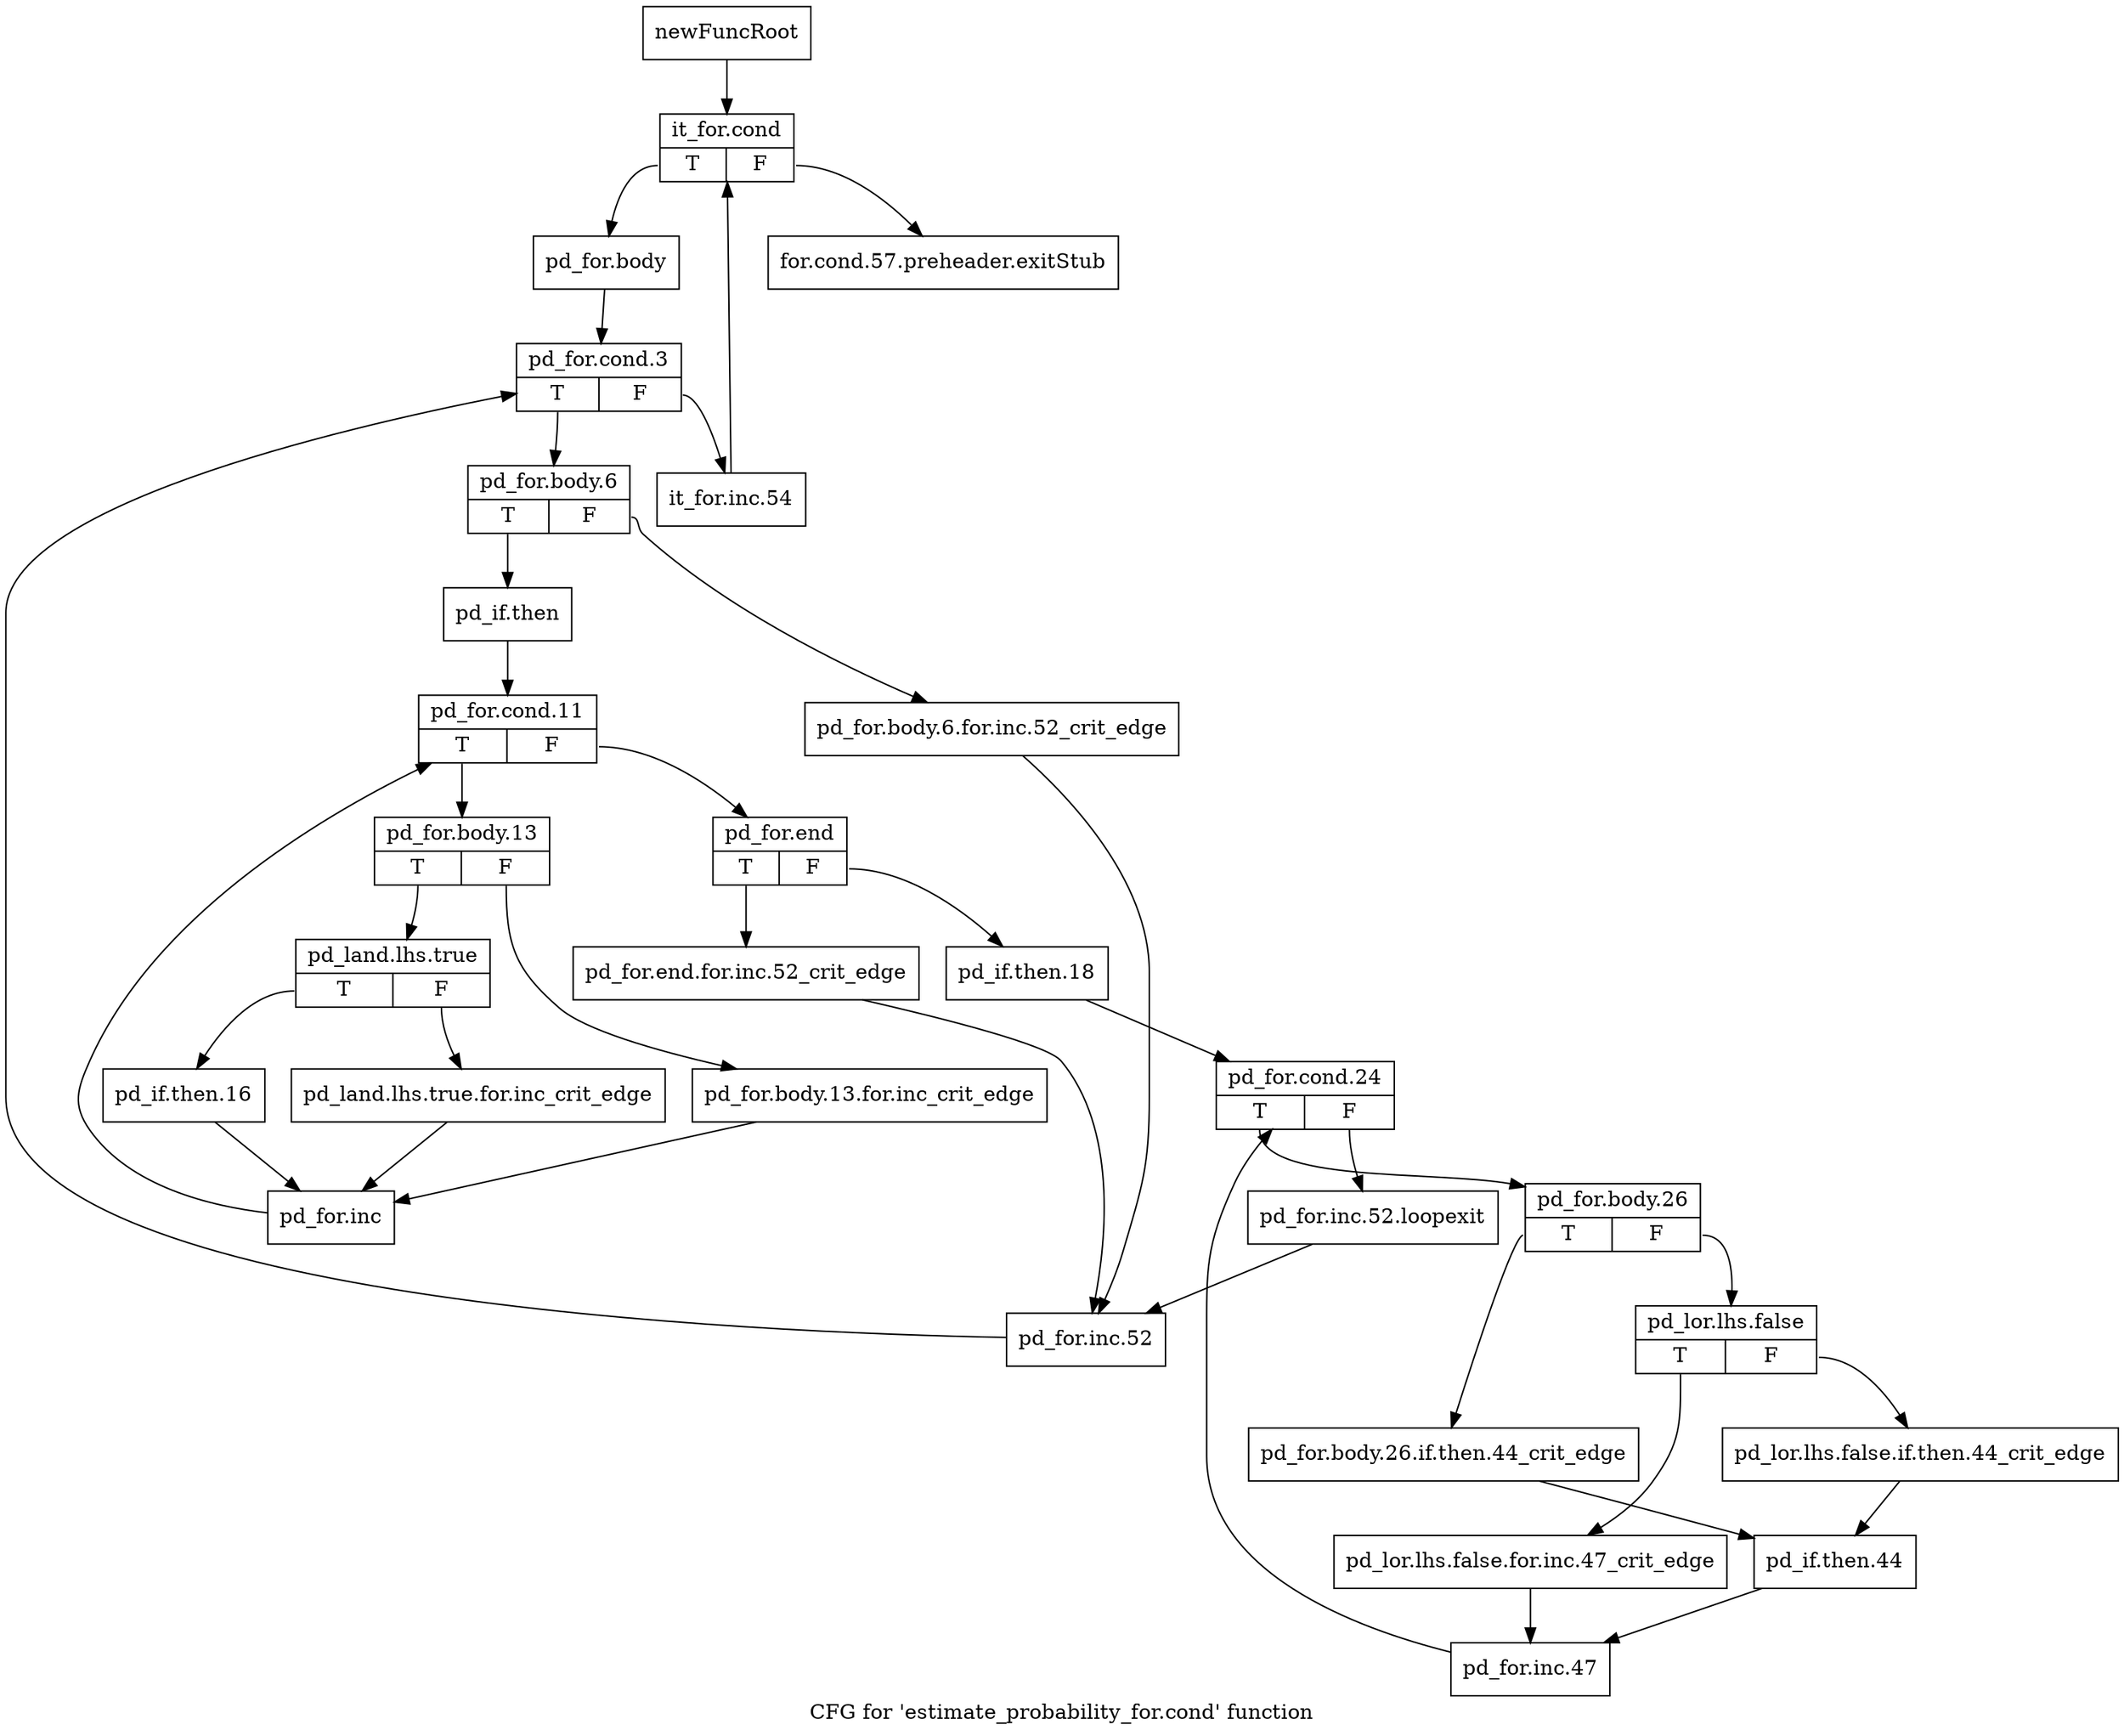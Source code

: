 digraph "CFG for 'estimate_probability_for.cond' function" {
	label="CFG for 'estimate_probability_for.cond' function";

	Node0xb7318a0 [shape=record,label="{newFuncRoot}"];
	Node0xb7318a0 -> Node0xb731940;
	Node0xb7318f0 [shape=record,label="{for.cond.57.preheader.exitStub}"];
	Node0xb731940 [shape=record,label="{it_for.cond|{<s0>T|<s1>F}}"];
	Node0xb731940:s0 -> Node0xb731990;
	Node0xb731940:s1 -> Node0xb7318f0;
	Node0xb731990 [shape=record,label="{pd_for.body}"];
	Node0xb731990 -> Node0xb7319e0;
	Node0xb7319e0 [shape=record,label="{pd_for.cond.3|{<s0>T|<s1>F}}"];
	Node0xb7319e0:s0 -> Node0xb731a80;
	Node0xb7319e0:s1 -> Node0xb731a30;
	Node0xb731a30 [shape=record,label="{it_for.inc.54}"];
	Node0xb731a30 -> Node0xb731940;
	Node0xb731a80 [shape=record,label="{pd_for.body.6|{<s0>T|<s1>F}}"];
	Node0xb731a80:s0 -> Node0xb746960;
	Node0xb731a80:s1 -> Node0xb731ad0;
	Node0xb731ad0 [shape=record,label="{pd_for.body.6.for.inc.52_crit_edge}"];
	Node0xb731ad0 -> Node0xb746dc0;
	Node0xb746960 [shape=record,label="{pd_if.then}"];
	Node0xb746960 -> Node0xb7469b0;
	Node0xb7469b0 [shape=record,label="{pd_for.cond.11|{<s0>T|<s1>F}}"];
	Node0xb7469b0:s0 -> Node0xb746e10;
	Node0xb7469b0:s1 -> Node0xb746a00;
	Node0xb746a00 [shape=record,label="{pd_for.end|{<s0>T|<s1>F}}"];
	Node0xb746a00:s0 -> Node0xb746d70;
	Node0xb746a00:s1 -> Node0xb746a50;
	Node0xb746a50 [shape=record,label="{pd_if.then.18}"];
	Node0xb746a50 -> Node0xb746aa0;
	Node0xb746aa0 [shape=record,label="{pd_for.cond.24|{<s0>T|<s1>F}}"];
	Node0xb746aa0:s0 -> Node0xb746b40;
	Node0xb746aa0:s1 -> Node0xb746af0;
	Node0xb746af0 [shape=record,label="{pd_for.inc.52.loopexit}"];
	Node0xb746af0 -> Node0xb746dc0;
	Node0xb746b40 [shape=record,label="{pd_for.body.26|{<s0>T|<s1>F}}"];
	Node0xb746b40:s0 -> Node0xb746c80;
	Node0xb746b40:s1 -> Node0xb746b90;
	Node0xb746b90 [shape=record,label="{pd_lor.lhs.false|{<s0>T|<s1>F}}"];
	Node0xb746b90:s0 -> Node0xb746c30;
	Node0xb746b90:s1 -> Node0xb746be0;
	Node0xb746be0 [shape=record,label="{pd_lor.lhs.false.if.then.44_crit_edge}"];
	Node0xb746be0 -> Node0xb746cd0;
	Node0xb746c30 [shape=record,label="{pd_lor.lhs.false.for.inc.47_crit_edge}"];
	Node0xb746c30 -> Node0xb746d20;
	Node0xb746c80 [shape=record,label="{pd_for.body.26.if.then.44_crit_edge}"];
	Node0xb746c80 -> Node0xb746cd0;
	Node0xb746cd0 [shape=record,label="{pd_if.then.44}"];
	Node0xb746cd0 -> Node0xb746d20;
	Node0xb746d20 [shape=record,label="{pd_for.inc.47}"];
	Node0xb746d20 -> Node0xb746aa0;
	Node0xb746d70 [shape=record,label="{pd_for.end.for.inc.52_crit_edge}"];
	Node0xb746d70 -> Node0xb746dc0;
	Node0xb746dc0 [shape=record,label="{pd_for.inc.52}"];
	Node0xb746dc0 -> Node0xb7319e0;
	Node0xb746e10 [shape=record,label="{pd_for.body.13|{<s0>T|<s1>F}}"];
	Node0xb746e10:s0 -> Node0xb746eb0;
	Node0xb746e10:s1 -> Node0xb746e60;
	Node0xb746e60 [shape=record,label="{pd_for.body.13.for.inc_crit_edge}"];
	Node0xb746e60 -> Node0xb746fa0;
	Node0xb746eb0 [shape=record,label="{pd_land.lhs.true|{<s0>T|<s1>F}}"];
	Node0xb746eb0:s0 -> Node0xb746f50;
	Node0xb746eb0:s1 -> Node0xb746f00;
	Node0xb746f00 [shape=record,label="{pd_land.lhs.true.for.inc_crit_edge}"];
	Node0xb746f00 -> Node0xb746fa0;
	Node0xb746f50 [shape=record,label="{pd_if.then.16}"];
	Node0xb746f50 -> Node0xb746fa0;
	Node0xb746fa0 [shape=record,label="{pd_for.inc}"];
	Node0xb746fa0 -> Node0xb7469b0;
}
